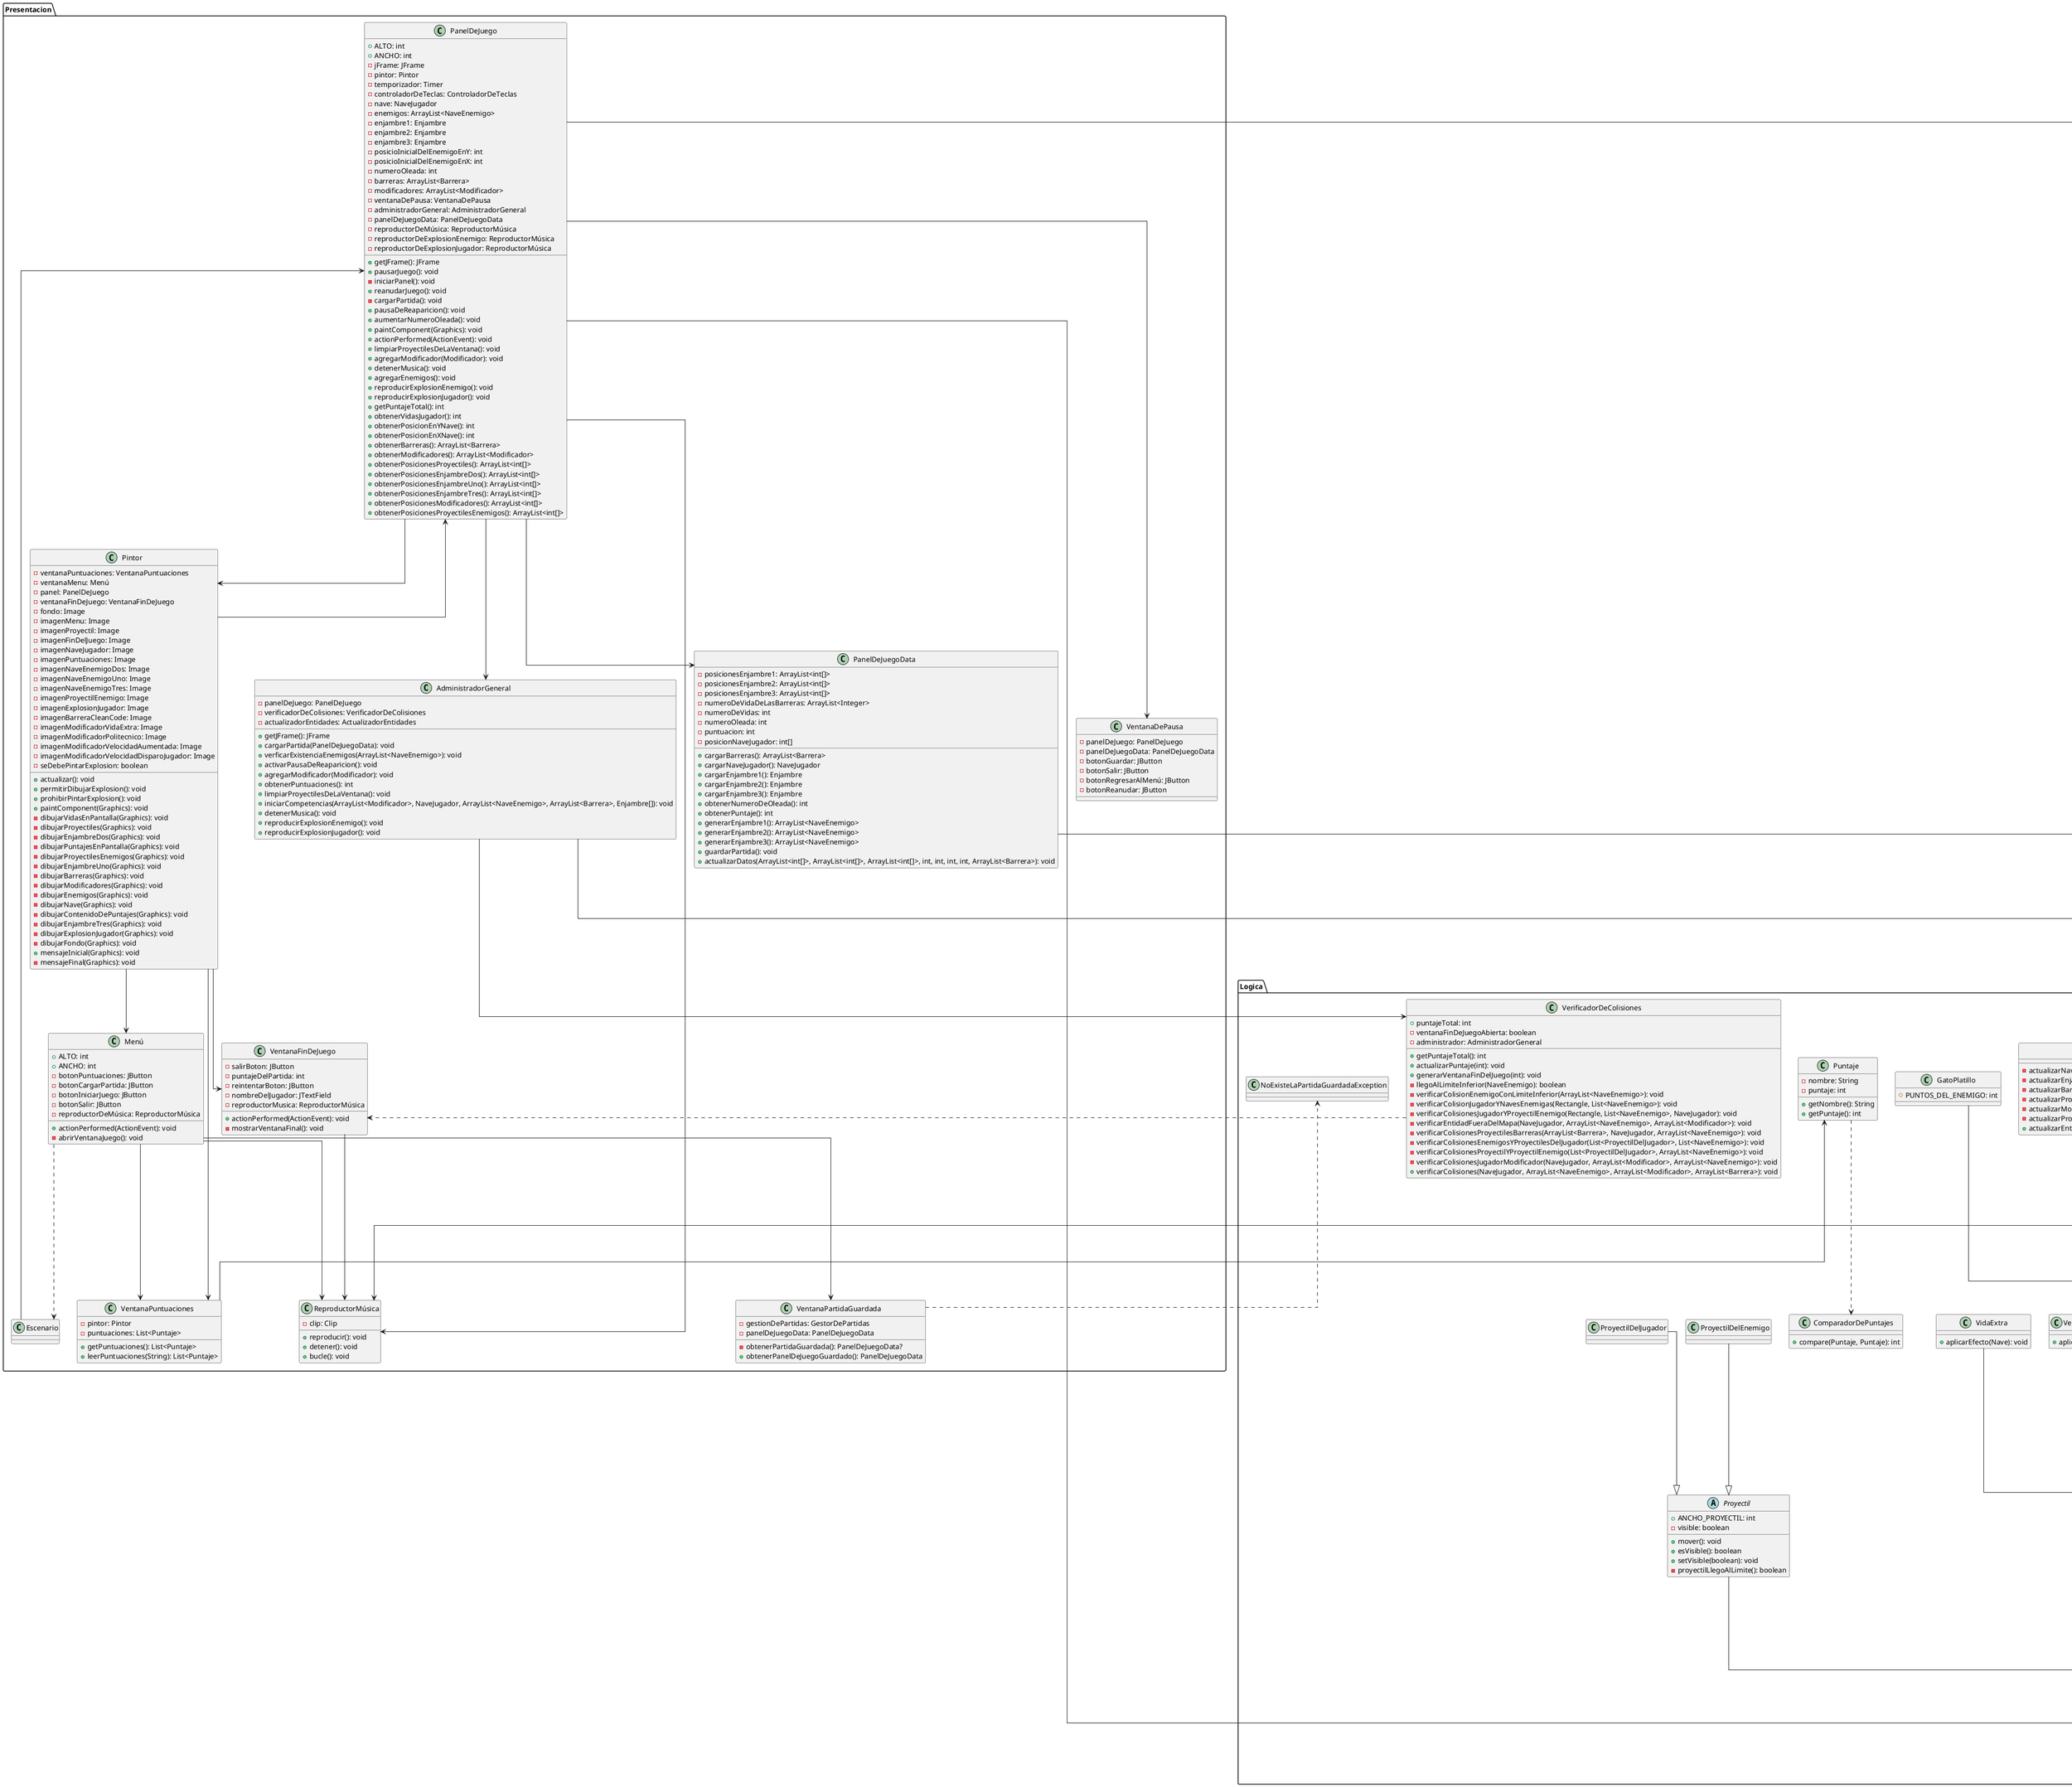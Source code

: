 @startuml
skinparam linetype ortho

package Presentacion {
class AdministradorGeneral {
  - panelDeJuego: PanelDeJuego
  - verificadorDeColisiones: VerificadorDeColisiones
  - actualizadorEntidades: ActualizadorEntidades
  + getJFrame(): JFrame
  + cargarPartida(PanelDeJuegoData): void
  + verficarExistenciaEnemigos(ArrayList<NaveEnemigo>): void
  + activarPausaDeReaparicion(): void
  + agregarModificador(Modificador): void
  + obtenerPuntuaciones(): int
  + limpiarProyectilesDeLaVentana(): void
  + iniciarCompetencias(ArrayList<Modificador>, NaveJugador, ArrayList<NaveEnemigo>, ArrayList<Barrera>, Enjambre[]): void
  + detenerMusica(): void
  + reproducirExplosionEnemigo(): void
  + reproducirExplosionJugador(): void
}
class Escenario
class Menú {
  + ALTO: int
  + ANCHO: int
  - botonPuntuaciones: JButton
  - botonCargarPartida: JButton
  - botonIniciarJuego: JButton
  - botonSalir: JButton
  - reproductorDeMúsica: ReproductorMúsica
  + actionPerformed(ActionEvent): void
  - abrirVentanaJuego(): void
}


class PanelDeJuego {
  + ALTO: int
  + ANCHO: int
  - jFrame: JFrame
  - pintor: Pintor
  - temporizador: Timer
  - controladorDeTeclas: ControladorDeTeclas
  - nave: NaveJugador
  - enemigos: ArrayList<NaveEnemigo>
  - enjambre1: Enjambre
  - enjambre2: Enjambre
  - enjambre3: Enjambre
  - posicioInicialDelEnemigoEnY: int
  - posicioInicialDelEnemigoEnX: int
  - numeroOleada: int
  - barreras: ArrayList<Barrera>
  - modificadores: ArrayList<Modificador>
  - ventanaDePausa: VentanaDePausa
  - administradorGeneral: AdministradorGeneral
  - panelDeJuegoData: PanelDeJuegoData
  - reproductorDeMúsica: ReproductorMúsica
  - reproductorDeExplosionEnemigo: ReproductorMúsica
  - reproductorDeExplosionJugador: ReproductorMúsica

  + getJFrame(): JFrame
  + pausarJuego(): void
  - iniciarPanel(): void
  + reanudarJuego(): void
  - cargarPartida(): void
  + pausaDeReaparicion(): void
  + aumentarNumeroOleada(): void
  + paintComponent(Graphics): void
  + actionPerformed(ActionEvent): void
  + limpiarProyectilesDeLaVentana(): void
  + agregarModificador(Modificador): void
  + detenerMusica(): void
  + agregarEnemigos(): void
  + reproducirExplosionEnemigo(): void
  + reproducirExplosionJugador(): void
  + getPuntajeTotal(): int
  + obtenerVidasJugador(): int
  + obtenerPosicionEnYNave(): int
  + obtenerPosicionEnXNave(): int
  + obtenerBarreras(): ArrayList<Barrera>
  + obtenerModificadores(): ArrayList<Modificador>
  + obtenerPosicionesProyectiles(): ArrayList<int[]>
  + obtenerPosicionesEnjambreDos(): ArrayList<int[]>
  + obtenerPosicionesEnjambreUno(): ArrayList<int[]>
  + obtenerPosicionesEnjambreTres(): ArrayList<int[]>
  + obtenerPosicionesModificadores(): ArrayList<int[]>
  + obtenerPosicionesProyectilesEnemigos(): ArrayList<int[]>

}
class PanelDeJuegoData {
  - posicionesEnjambre1: ArrayList<int[]>
  - posicionesEnjambre2: ArrayList<int[]>
  - posicionesEnjambre3: ArrayList<int[]>
  - numeroDeVidaDeLasBarreras: ArrayList<Integer>
  - numeroDeVidas: int
  - numeroOleada: int
  - puntuacion: int
  - posicionNaveJugador: int[]

  + cargarBarreras(): ArrayList<Barrera>
  + cargarNaveJugador(): NaveJugador
  + cargarEnjambre1(): Enjambre
  + cargarEnjambre2(): Enjambre
  + cargarEnjambre3(): Enjambre
  + obtenerNumeroDeOleada(): int
  + obtenerPuntaje(): int
  + generarEnjambre1(): ArrayList<NaveEnemigo>
  + generarEnjambre2(): ArrayList<NaveEnemigo>
  + generarEnjambre3(): ArrayList<NaveEnemigo>
  + guardarPartida(): void
  + actualizarDatos(ArrayList<int[]>, ArrayList<int[]>, ArrayList<int[]>, int, int, int, int, ArrayList<Barrera>): void
}
class Pintor {
  - ventanaPuntuaciones: VentanaPuntuaciones
  - ventanaMenu: Menú
  - panel: PanelDeJuego
  - ventanaFinDeJuego: VentanaFinDeJuego
  - fondo: Image
  - imagenMenu: Image
  - imagenProyectil: Image
  - imagenFinDelJuego: Image
  - imagenNaveJugador: Image
  - imagenPuntuaciones: Image
  - imagenNaveEnemigoDos: Image
  - imagenNaveEnemigoUno: Image
  - imagenNaveEnemigoTres: Image
  - imagenProyectilEnemigo: Image
  - imagenExplosionJugador: Image
  - imagenBarreraCleanCode: Image
  - imagenModificadorVidaExtra: Image
  - imagenModificadorPolitecnico: Image
  - imagenModificadorVelocidadAumentada: Image
  - imagenModificadorVelocidadDisparoJugador: Image
  + actualizar(): void
  - seDebePintarExplosion: boolean
  + permitirDibujarExplosion(): void
  + prohibirPintarExplosion(): void
  + paintComponent(Graphics): void
  - dibujarVidasEnPantalla(Graphics): void
  - dibujarProyectiles(Graphics): void
  - dibujarEnjambreDos(Graphics): void
  - dibujarPuntajesEnPantalla(Graphics): void
  - dibujarProyectilesEnemigos(Graphics): void
  - dibujarEnjambreUno(Graphics): void
  - dibujarBarreras(Graphics): void
  - dibujarModificadores(Graphics): void
  - dibujarEnemigos(Graphics): void
  - dibujarNave(Graphics): void
  - dibujarContenidoDePuntajes(Graphics): void
  - dibujarEnjambreTres(Graphics): void
  - dibujarExplosionJugador(Graphics): void
  - dibujarFondo(Graphics): void
  + mensajeInicial(Graphics): void
  - mensajeFinal(Graphics): void
}

class ReproductorMúsica {
  - clip: Clip
  + reproducir(): void
  + detener(): void
  + bucle(): void
}

class VentanaDePausa {
  - panelDeJuego: PanelDeJuego
  - panelDeJuegoData: PanelDeJuegoData
  - botonGuardar: JButton
  - botonSalir: JButton
  - botonRegresarAlMenú: JButton
  - botonReanudar: JButton
}
class VentanaFinDeJuego {
  - salirBoton: JButton
  - puntajeDelPartida: int
  - reintentarBoton: JButton
  - nombreDelJugador: JTextField
  - reproductorMusica: ReproductorMúsica
  + actionPerformed(ActionEvent): void
  - mostrarVentanaFinal(): void
}
class VentanaPartidaGuardada {
  - gestionDePartidas: GestorDePartidas
  - panelDeJuegoData: PanelDeJuegoData
  - obtenerPartidaGuardada(): PanelDeJuegoData?
  + obtenerPanelDeJuegoGuardado(): PanelDeJuegoData
}
class VentanaPuntuaciones {
  - pintor: Pintor
  - puntuaciones: List<Puntaje>
  + getPuntuaciones(): List<Puntaje>
  + leerPuntuaciones(String): List<Puntaje>
}

}



package Logica {
class ActualizadorEntidades {
  - actualizarNave(NaveJugador): void
  - actualizarEnjambres(Enjambre[]): void
  - actualizarBarrera(ArrayList<Barrera>): void
  - actualizarProyectilesDelJugador(NaveJugador): void
  - actualizarModificadores(ArrayList<Modificador>): void
  - actualizarProyectilesDelEnemigo(ArrayList<NaveEnemigo>): void
  + actualizarEntidades(NaveJugador, ArrayList<NaveEnemigo>, ArrayList<Barrera>, ArrayList<Modificador>, Enjambre[]): void
}
class Barrera {
  - vidas: int
  + reducirVida(): void
  + obtenerNumeroDeVidas(): int
  + fijarVida(int): void
}
class CalaveraMágica {
  # PUNTOS_DEL_ENEMIGO: int
}
class ComparadorDePuntajes {
  + compare(Puntaje, Puntaje): int
}
class ControladorDeTeclas {
  - naveJugador: NaveJugador
  - panel: PanelDeJuego
  + teclaLiberada(KeyEvent): void
  + keyPressed(KeyEvent): void
  - sePulsaEscape(int): boolean
  + keyReleased(KeyEvent): void
  + teclaPresionada(KeyEvent): void
  - sePulsaTeclaDerecha(int): boolean
  - sePulsaTeclaIzquierda(int): boolean
  - sePulsaBarraEspaciadora(int): boolean
}
class Enjambre {
  # numeroFilasGenerado: int
  # numeroColumnas: int
  # numeroFilas: int
  # enemigo: NaveEnemigo
  - numeroOleada: int
  - movimientoEnjambre: MovimientoEnjambre
  + mover(): void
  + generarDisparos(): void
  + agregarEnjambre(int, int): void
  + obtenerNumeroDeOleada(): int
  + recibirMovimiento(MovimientoEnjambre): void
  + generarEnemigosDelEnjambre(int, int): void
  ~ enjambre: ArrayList<NaveEnemigo>
  + recibirEnjambre(ArrayList<NaveEnemigo>): void
  + obtenerEnjambreDeEnemigos(): ArrayList<NaveEnemigo>
}
class EnjambreDeCalaverasMágicas {
  + generarEnemigosDelEnjambre(int, int): void
}
class EnjambreDeGatosPlatillos {
  + generarEnemigosDelEnjambre(int, int): void
}
class EnjambreDePlatillosMalos {
  + generarEnemigosDelEnjambre(int, int): void
}
class Entidad {
  - ancho: int
  - posicionEnX: double
  - velocidad: int
  - posicionEnY: int
  - alto: int
  + estaFueraDelMapa(): boolean
  + actualizarVelocidad(int): void
  + fijarNuevaPosicionEnX(int): void
  + fijarNuevaPosicionEnY(int): void
  + obtenerPosicionEnX(): int
  + obtenerPosicionEnY(): int
  + obtenerVelocidad(): int
  + obtenerAncho(): int
  + obtenerHitbox(): Rectangle
}
class GatoPlatillo {
  # PUNTOS_DEL_ENEMIGO: int
}
class GestorDePartidas {
  + cargarPartida(String): PanelDeJuegoData
  + guardarPartida(PanelDeJuegoData, String): void
}
abstract class Modificador {
  - movimientoAbajo: MovimientoAbajo
  - visible: boolean
  + mover(): void
  + aplicarEfecto(Nave): void
  + setVisible(boolean): void
  + obtenerPosicion(): int[]
  + obtenerVelocidad(): int
}
interface Movimiento << interface >> {
  + mover(Entidad): void
}
class MovimientoAbajo {
  + mover(Entidad): void
}
class MovimientoDerecha {
  - direccion: int
  + mover(Entidad): void
}
class MovimientoEnjambre {
  - enjambre: ArrayList<NaveEnemigo>
  - direccion: int
  - unidadesDescendidas: int
  - descendiendo: boolean
  ~ movimientoIzquierda: Movimiento
  ~ movimientoDerecha: Movimiento
  ~ movimientoAbajo: Movimiento
  + mover(Entidad): void
}
class MovimientoIzquierda {
  - direccion: int
  + mover(Entidad): void
}
class MovimientoNaveJugador {
  - distanciaDesplazada: int
  - ANCHO_NAVE: int
  - LIMITE_DERECHO: int
  + mover(Entidad): void
  + fijarDistanciaDesplazada(int): void
  - estaEnElLimiteDerecho(Entidad): boolean
  - estaEnElLimiteIzquierdo(Entidad): boolean
}
abstract class Nave {
  # disparar(): void
  + obtenerHitBox(): Rectangle
  + aplicarModificador(Modificador): void
}
abstract class NaveEnemigo {
  - random: Random
  - ANCHO_NAVE: int
  + puntosDelEnemigo: int
  - proyectilEnemigo: List<ProyectilDelEnemigo>
  - modificadorPorOleada: int
  # puedeDisparar: boolean
  - probabilidadDeDisparo: int
  + disparar(): void
  + debeDisparar(): boolean
  + aumentarProbabilidadDeDisparo(): void
  + generarModificador(): Modificador
  - establecerTipoDeModificador(): Modificador?
  - puedeGenerarModificador(): boolean
  + aplicarModificador(Modificador): void
  + getPuntosDelEnemigo(): int
  + obtenerProyectiles(): List<ProyectilDelEnemigo>
}
class NaveJugador {
  - timer: Timer
  + ANCHO_NAVE: int
  + numeroDeVidas: int
  - sonidoDisparo: ReproductorMúsica
  - velocidadDisparo: int
  - velocidadDisparoInicial: int
  - proyectiles: List<ProyectilDelJugador>
  - movimiento: MovimientoNaveJugador
  - puedeDisparar: boolean
  - temporizadorDisparo: Timer
  + mover(): void
  + disparar(): void
  - iniciarNave(): void
  + actualizarValores(): void
  - actualizarTemporizador(): void
  + volverAlPuntoDeRespawn(): void
  + obtenerVidasDisponibles(): int
  + obtenerProyectiles(): List<ProyectilDelJugador>
  + actualizarNumeroDeVidas(int): void
  + fijarDistanciaDesplazada(int): void
  + aumentarVelocidadDeDisparo(int): void
  + aplicarModificador(Modificador): void
  + restablecerVelocidadDeDisparo(): void
}
class PlatilloMalo {
  # PUNTOS_DEL_ENEMIGO: int
}
class Politecnico {
  + aplicarEfecto(Nave): void
}
abstract class Proyectil {
  + ANCHO_PROYECTIL: int
  - visible: boolean
  + mover(): void
  + esVisible(): boolean
  + setVisible(boolean): void
  - proyectilLlegoAlLimite(): boolean
}
class ProyectilDelEnemigo
class ProyectilDelJugador

class Puntaje {
  - nombre: String
  - puntaje: int
  + getNombre(): String
  + getPuntaje(): int
}
class VelocidadAumentada {
  + aplicarEfecto(Nave): void
}
class VelocidadDeDisparoAumentada {
  + aplicarEfecto(Nave): void
}
class VerificadorDeColisiones {
  + puntajeTotal: int
  - ventanaFinDeJuegoAbierta: boolean
  - administrador: AdministradorGeneral
  + getPuntajeTotal(): int
  + actualizarPuntaje(int): void
  + generarVentanaFinDelJuego(int): void
  - llegoAlLimiteInferior(NaveEnemigo): boolean
  - verificarColisionEnemigoConLimiteInferior(ArrayList<NaveEnemigo>): void
  - verificarColisionJugadorYNavesEnemigas(Rectangle, List<NaveEnemigo>): void
  - verificarColisionesJugadorYProyectilEnemigo(Rectangle, List<NaveEnemigo>, NaveJugador): void
  - verificarEntidadFueraDelMapa(NaveJugador, ArrayList<NaveEnemigo>, ArrayList<Modificador>): void
  - verificarColisionesProyectilesBarreras(ArrayList<Barrera>, NaveJugador, ArrayList<NaveEnemigo>): void
  - verificarColisionesEnemigosYProyectilesDelJugador(List<ProyectilDelJugador>, List<NaveEnemigo>): void
  - verificarColisionesProyectilYProyectilEnemigo(List<ProyectilDelJugador>, ArrayList<NaveEnemigo>): void
  - verificarColisionesJugadorModificador(NaveJugador, ArrayList<Modificador>, ArrayList<NaveEnemigo>): void
  + verificarColisiones(NaveJugador, ArrayList<NaveEnemigo>, ArrayList<Modificador>, ArrayList<Barrera>): void
}
class VidaExtra {
  + aplicarEfecto(Nave): void
}
class NoExisteLaPartidaGuardadaException
}







Menú                                -.>   Escenario
Menú                                -->   VentanaPuntuaciones
Menú                                -->   VentanaPartidaGuardada
Menú                                -->   ReproductorMúsica
VentanaFinDeJuego                   -->   ReproductorMúsica
VentanaPuntuaciones                 -->   Puntaje
VentanaPartidaGuardada              -.>   NoExisteLaPartidaGuardadaException
Escenario                           -->   PanelDeJuego
PanelDeJuego                        -->   VentanaDePausa
PanelDeJuego                        -->   AdministradorGeneral
PanelDeJuego                        -->   Entidad
PanelDeJuego                        -->   ReproductorMúsica
PanelDeJuego                        -->   PanelDeJuegoData
PanelDeJuego                        -->   Pintor
PanelDeJuegoData                    -->   GestorDePartidas
VerificadorDeColisiones             -.>   VentanaFinDeJuego
Pintor                              -->   PanelDeJuego
Pintor                              -->   VentanaPuntuaciones
Pintor                              -->   VentanaFinDeJuego
Pintor                              -->   Menú



NaveJugador                         -->   MovimientoNaveJugador
NaveJugador                         -->   ReproductorMúsica
Enjambre                            -->   MovimientoEnjambre
PanelDeJuego                        -->   ControladorDeTeclas
AdministradorGeneral                -->   ActualizadorEntidades
AdministradorGeneral                -->   VerificadorDeColisiones
Puntaje                             -.>   ComparadorDePuntajes
Barrera                             --|>  Entidad
CalaveraMágica                      --|>  NaveEnemigo
EnjambreDeCalaverasMágicas          --|>  Enjambre
EnjambreDeGatosPlatillos            --|>  Enjambre
EnjambreDePlatillosMalos            --|>  Enjambre
GatoPlatillo                        --|>  NaveEnemigo
Modificador                         --|>  Entidad
MovimientoAbajo                     -.|>  Movimiento
MovimientoDerecha                   -.|>  Movimiento
MovimientoEnjambre                  -.|>  Movimiento
MovimientoIzquierda                 -.|>  Movimiento
MovimientoNaveJugador               -.|>  Movimiento
Nave                                --|>  Entidad
NaveEnemigo                         --|>  Nave
NaveJugador                         --|>  Nave
PlatilloMalo                        --|>  NaveEnemigo
Politecnico                         --|>  Modificador
Proyectil                           --|>  Entidad
ProyectilDelEnemigo                 --|>  Proyectil
ProyectilDelJugador                 --|>  Proyectil
VelocidadAumentada                  --|>  Modificador
VelocidadDeDisparoAumentada         --|>  Modificador
VidaExtra                           --|>  Modificador
@enduml
